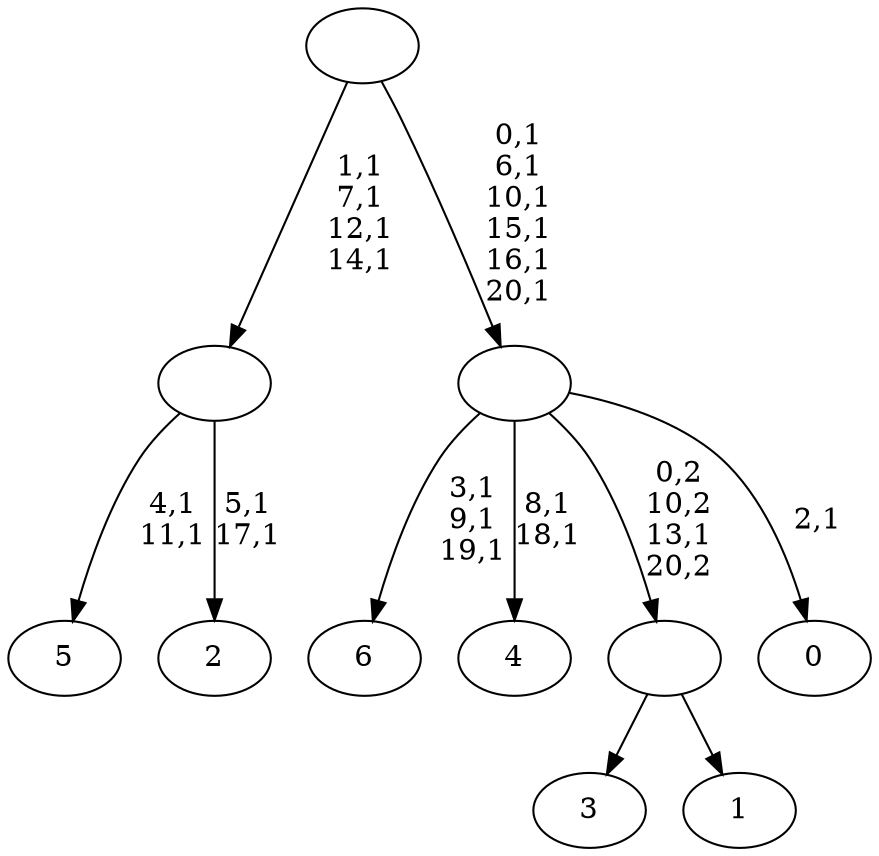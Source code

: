 digraph T {
	28 [label="6"]
	24 [label="5"]
	21 [label="4"]
	18 [label="3"]
	17 [label="2"]
	14 [label=""]
	10 [label="1"]
	9 [label=""]
	8 [label="0"]
	6 [label=""]
	0 [label=""]
	14 -> 17 [label="5,1\n17,1"]
	14 -> 24 [label="4,1\n11,1"]
	9 -> 18 [label=""]
	9 -> 10 [label=""]
	6 -> 8 [label="2,1"]
	6 -> 21 [label="8,1\n18,1"]
	6 -> 28 [label="3,1\n9,1\n19,1"]
	6 -> 9 [label="0,2\n10,2\n13,1\n20,2"]
	0 -> 6 [label="0,1\n6,1\n10,1\n15,1\n16,1\n20,1"]
	0 -> 14 [label="1,1\n7,1\n12,1\n14,1"]
}

